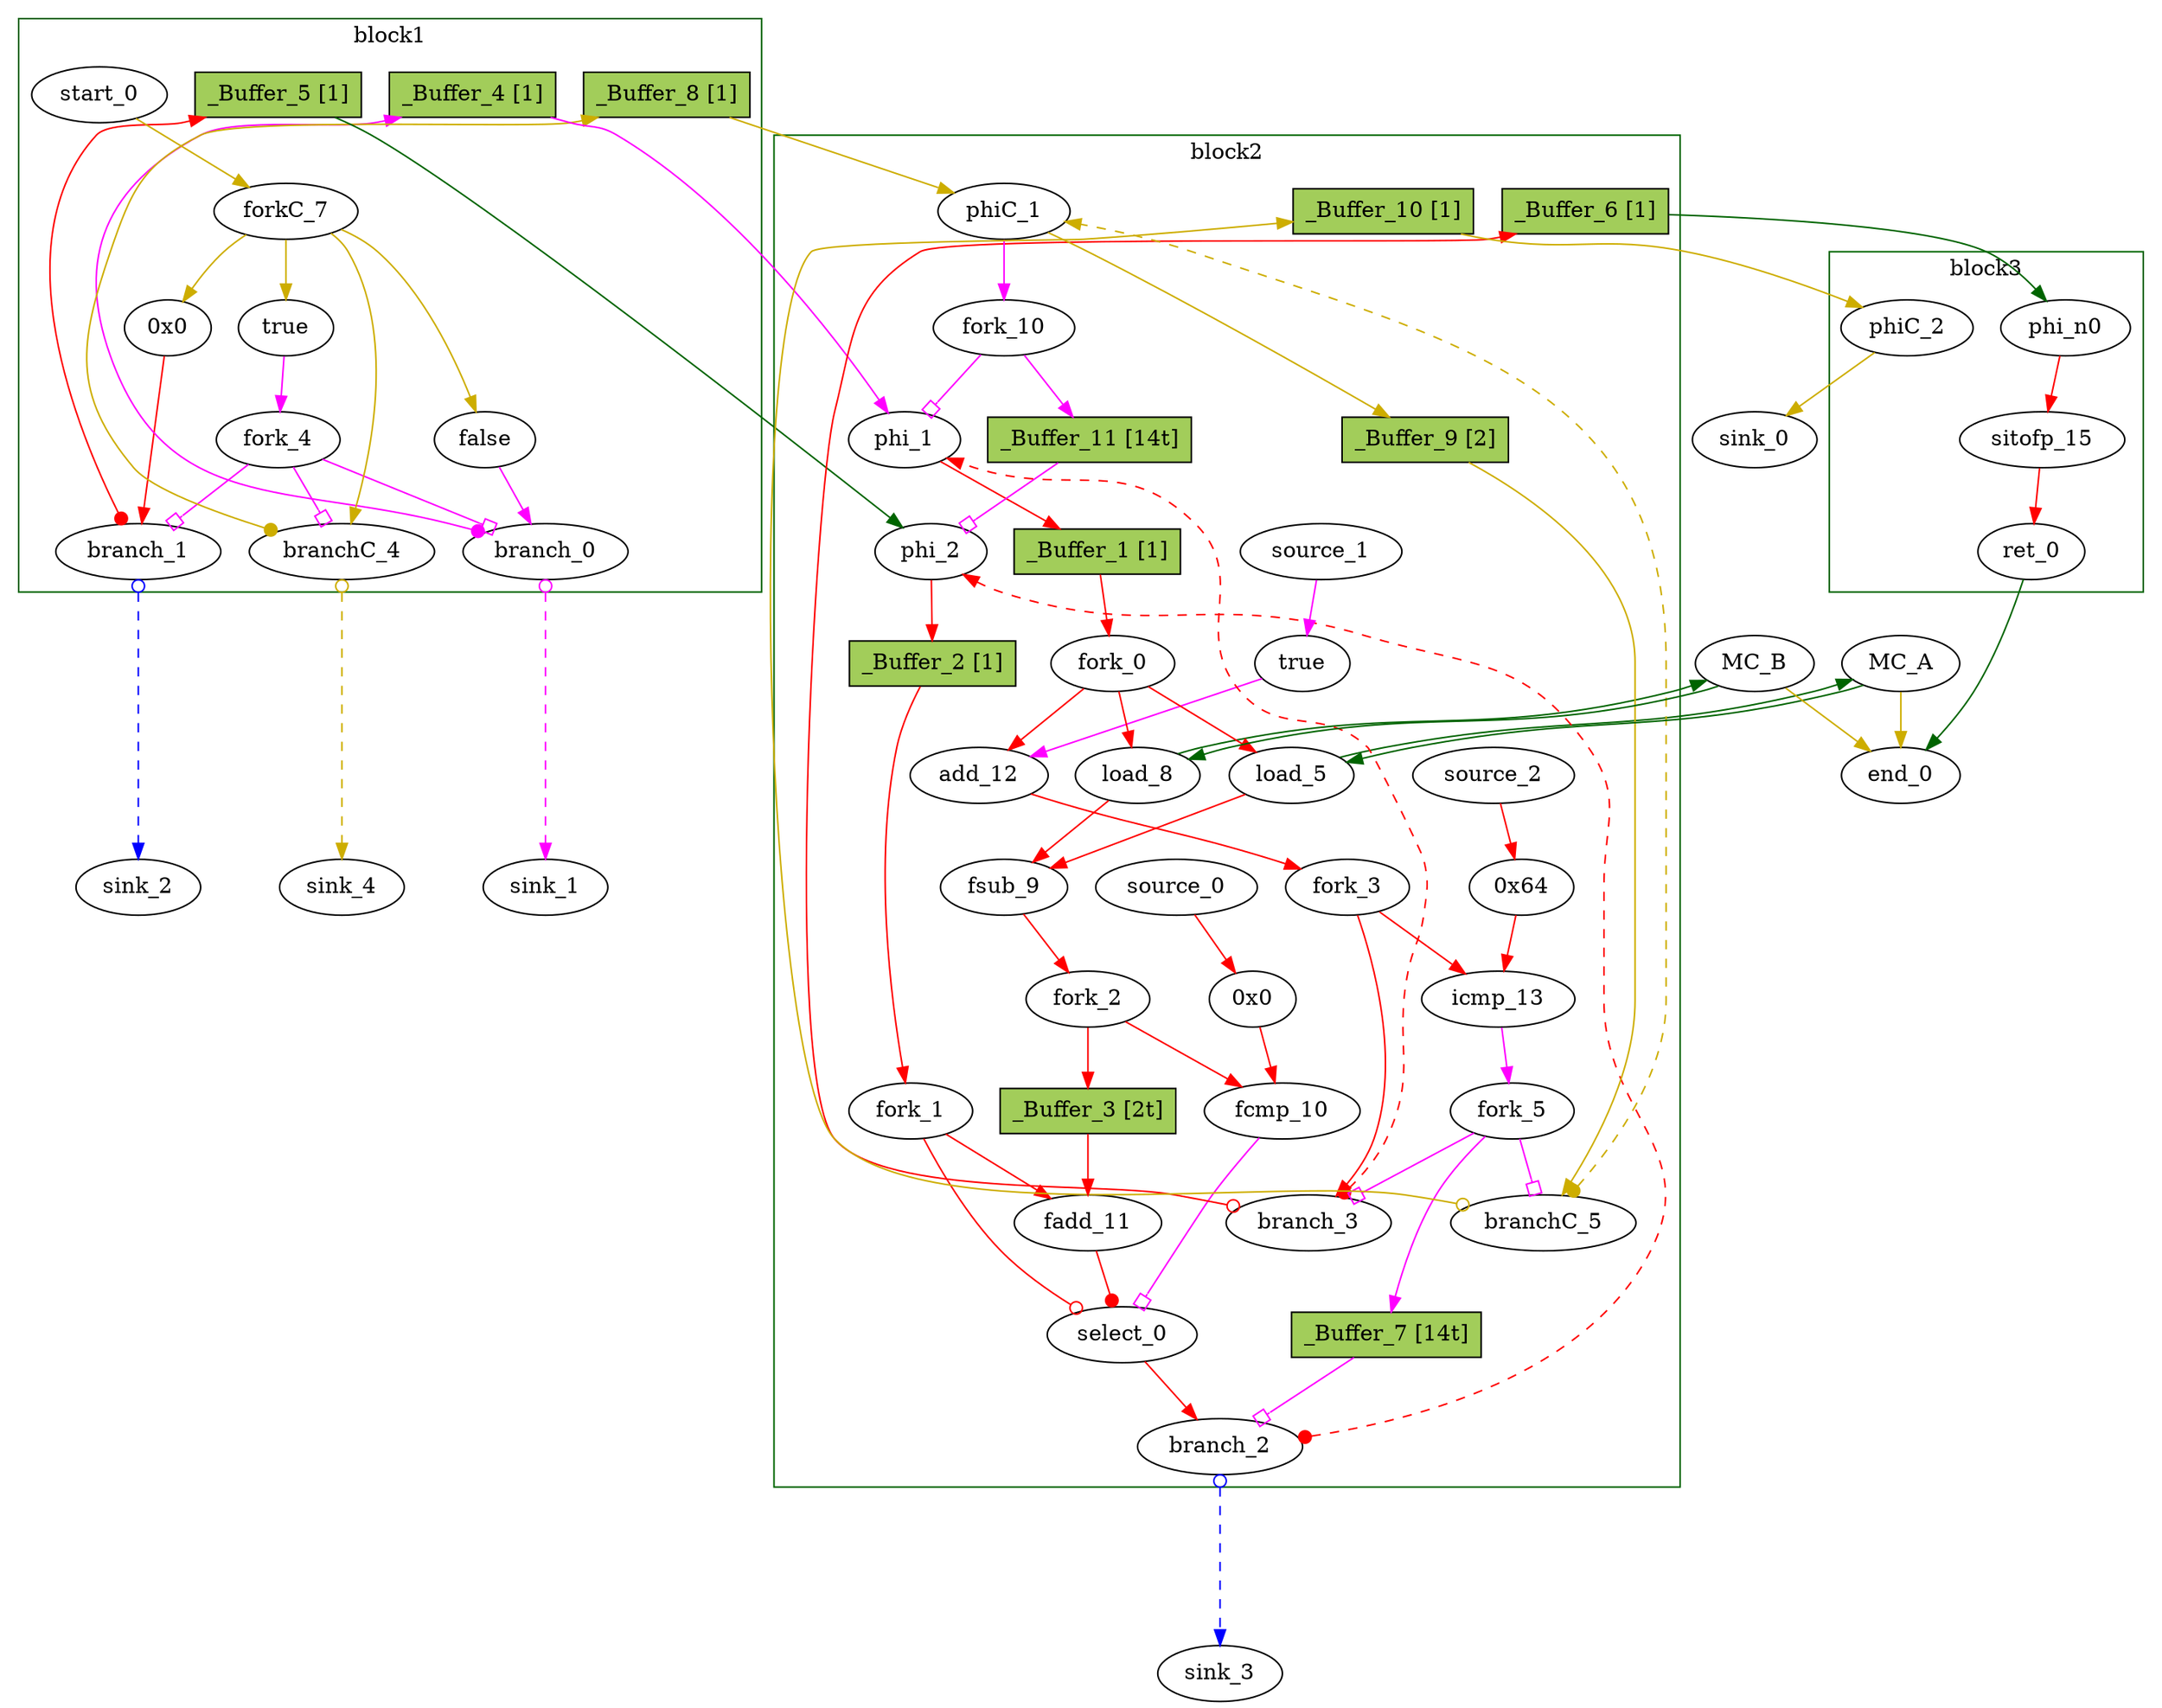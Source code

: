 // Number of blocks: 58
// Number of channels: 87
Digraph G {

  // Blocks
subgraph cluster_1 {
color = "darkgreen"
label = "block1"
  brCst_block1 [type=Constant, in="in1:1", out="out1:1", bbID = 1, value="0x1", label=true,  shape=oval];
  cst_0 [type=Constant, in="in1:1", out="out1:1", bbID = 1, value="0x0", label=false,  shape=oval];
  cst_1 [type=Constant, in="in1:32", out="out1:32", bbID = 1, value="0x0", label="0x0",  shape=oval];
  branch_0 [type=Branch, in="in1:1 in2?:1", out="out1+:1 out2-:1", bbID = 1,  shape=oval];
  branch_1 [type=Branch, in="in1:32 in2?:1", out="out1+:32 out2-:32", bbID = 1,  shape=oval];
  fork_4 [type=Fork, in="in1:1", out="out1:1 out2:1 out3:1", bbID = 1,  shape=oval];
  start_0 [type=Entry, in="in1:0", out="out1:0", bbID = 1,  shape=oval];
  forkC_7 [type=Fork, in="in1:0", out="out1:0 out2:0 out3:0 out4:0", bbID = 1,  shape=oval];
  branchC_4 [type=Branch, in="in1:0 in2?:1", out="out1+:0 out2-:0", bbID = 1,  shape=oval];
  _Buffer_4 [type=Buffer, in="in1:1", out="out1:1", bbID = 1, slots=1, transparent=false, label="_Buffer_4 [1]",  shape=box, style=filled, fillcolor=darkolivegreen3, height = 0.4];
  _Buffer_5 [type=Buffer, in="in1:32", out="out1:32", bbID = 1, slots=1, transparent=false, label="_Buffer_5 [1]",  shape=box, style=filled, fillcolor=darkolivegreen3, height = 0.4];
  _Buffer_8 [type=Buffer, in="in1:0", out="out1:0", bbID = 1, slots=1, transparent=false, label="_Buffer_8 [1]",  shape=box, style=filled, fillcolor=darkolivegreen3, height = 0.4];
}
subgraph cluster_2 {
color = "darkgreen"
label = "block2"
  phi_1 [type=Mux, in="in1?:1 in2:7 in3:7", out="out1:7", delay=0.366, bbID = 2,  shape=oval];
  phi_2 [type=Mux, in="in1?:1 in2:32 in3:32", out="out1:32", delay=0.366, bbID = 2, retimingDiff=14,  shape=oval];
  load_5 [type=Operator, in="in1:32 in2:7", out="out1:32 out2:7", op = "mc_load_op", latency=2, bbID = 2, portID = 0, offset = 0, retimingDiff=2,  shape=oval];
  load_8 [type=Operator, in="in1:32 in2:7", out="out1:32 out2:7", op = "mc_load_op", latency=2, bbID = 2, portID = 0, offset = 0, retimingDiff=2,  shape=oval];
  fsub_9 [type=Operator, in="in1:32 in2:32", out="out1:32", op = "fsub_op", delay=0.966, latency=10, bbID = 2, retimingDiff=10,  shape=oval];
  cst_2 [type=Constant, in="in1:32", out="out1:32", bbID = 2, value="0x0", label="0x0", retimingDiff=13,  shape=oval];
  fcmp_10 [type=Operator, in="in1:32 in2:32", out="out1:1", op = "fcmp_oge_op", delay=0.966, latency=2, bbID = 2, retimingDiff=2,  shape=oval];
  fadd_11 [type=Operator, in="in1:32 in2:32", out="out1:32", op = "fadd_op", delay=0.966, latency=10, bbID = 2, retimingDiff=10,  shape=oval];
  select_0 [type=Operator, in="in1?:1 in2+:32 in3-:32", out="out1:32", op = "select_op", bbID = 2, retimingDiff=15,  shape=oval];
  cst_3 [type=Constant, in="in1:1", out="out1:1", bbID = 2, value="0x1", label=true, retimingDiff=1,  shape=oval];
  add_12 [type=Operator, in="in1:7 in2:7", out="out1:7", op = "add_op", delay=1.693, bbID = 2, retimingDiff=1,  shape=oval];
  cst_4 [type=Constant, in="in1:7", out="out1:7", bbID = 2, value="0x64", label="0x64", retimingDiff=1,  shape=oval];
  icmp_13 [type=Operator, in="in1:7 in2:7", out="out1:1", op = "icmp_ult_op", delay=1.53, bbID = 2, retimingDiff=1,  shape=oval];
  fork_0 [type=Fork, in="in1:7", out="out1:7 out2:7 out3:7", bbID = 2, retimingDiff=1,  shape=oval];
  fork_1 [type=Fork, in="in1:32", out="out1:32 out2:32", bbID = 2, retimingDiff=15,  shape=oval];
  fork_2 [type=Fork, in="in1:32", out="out1:32 out2:32", bbID = 2, retimingDiff=13,  shape=oval];
  fork_3 [type=Fork, in="in1:7", out="out1:7 out2:7", bbID = 2, retimingDiff=1,  shape=oval];
  branch_2 [type=Branch, in="in1:32 in2?:1", out="out1+:32 out2-:32", bbID = 2, retimingDiff=15,  shape=oval];
  branch_3 [type=Branch, in="in1:7 in2?:1", out="out1+:7 out2-:7", bbID = 2, retimingDiff=1,  shape=oval];
  fork_5 [type=Fork, in="in1:1", out="out1:1 out2:1 out3:1", bbID = 2, retimingDiff=1,  shape=oval];
  phiC_1 [type=CntrlMerge, in="in1:0 in2:0", out="out1:0 out2?:1", delay=0.166, bbID = 2,  shape=oval];
  branchC_5 [type=Branch, in="in1:0 in2?:1", out="out1+:0 out2-:0", bbID = 2, retimingDiff=1,  shape=oval];
  source_0 [type=Source, out="out1:32", bbID = 2, retimingDiff=13,  shape=oval];
  source_1 [type=Source, out="out1:1", bbID = 2, retimingDiff=1,  shape=oval];
  source_2 [type=Source, out="out1:7", bbID = 2, retimingDiff=1,  shape=oval];
  fork_10 [type=Fork, in="in1:1", out="out1:1 out2:1", bbID = 2,  shape=oval];
  _Buffer_1 [type=Buffer, in="in1:7", out="out1:7", bbID = 2, slots=1, transparent=false, label="_Buffer_1 [1]",  shape=box, style=filled, fillcolor=darkolivegreen3, height = 0.4];
  _Buffer_2 [type=Buffer, in="in1:32", out="out1:32", bbID = 2, slots=1, transparent=false, label="_Buffer_2 [1]",  shape=box, style=filled, fillcolor=darkolivegreen3, height = 0.4];
  _Buffer_3 [type=Buffer, in="in1:32", out="out1:32", bbID = 2, slots=2, transparent=true, label="_Buffer_3 [2t]",  shape=box, style=filled, fillcolor=darkolivegreen3, height = 0.4];
  _Buffer_6 [type=Buffer, in="in1:7", out="out1:7", bbID = 2, slots=1, transparent=false, label="_Buffer_6 [1]",  shape=box, style=filled, fillcolor=darkolivegreen3, height = 0.4];
  _Buffer_7 [type=Buffer, in="in1:1", out="out1:1", bbID = 2, slots=14, transparent=true, label="_Buffer_7 [14t]",  shape=box, style=filled, fillcolor=darkolivegreen3, height = 0.4];
  _Buffer_9 [type=Buffer, in="in1:0", out="out1:0", bbID = 2, slots=2, transparent=false, label="_Buffer_9 [2]",  shape=box, style=filled, fillcolor=darkolivegreen3, height = 0.4];
  _Buffer_10 [type=Buffer, in="in1:0", out="out1:0", bbID = 2, slots=1, transparent=false, label="_Buffer_10 [1]",  shape=box, style=filled, fillcolor=darkolivegreen3, height = 0.4];
  _Buffer_11 [type=Buffer, in="in1:1", out="out1:1", bbID = 2, slots=14, transparent=true, label="_Buffer_11 [14t]",  shape=box, style=filled, fillcolor=darkolivegreen3, height = 0.4];
}
subgraph cluster_3 {
color = "darkgreen"
label = "block3"
  sitofp_15 [type=Operator, in="in1:32", out="out1:32", op = "sitofp_op", bbID = 3,  shape=oval];
  ret_0 [type=Operator, in="in1:32", out="out1:32", op = "ret_op", bbID = 3,  shape=oval];
  phi_n0 [type=Merge, in="in1:7", out="out1:7", bbID = 3,  shape=oval];
  phiC_2 [type=Merge, in="in1:0", out="out1:0", delay=0.166, bbID = 3,  shape=oval];
}
  MC_A [type=MC, in="in1:7*l0a", out="out1:32*l0d out2:0*e", bbID = 0, memory = "A", bbcount = 0, ldcount = 1, stcount = 0, ];
  MC_B [type=MC, in="in1:7*l0a", out="out1:32*l0d out2:0*e", bbID = 0, memory = "B", bbcount = 0, ldcount = 1, stcount = 0, ];
  end_0 [type=Exit, in="in1:0*e in2:0*e in3:32", out="out1:32", bbID = 0,  shape=oval];
  sink_0 [type=Sink, in="in1:0", bbID = 0,  shape=oval];
  sink_1 [type=Sink, in="in1:1", bbID = 0,  shape=oval];
  sink_2 [type=Sink, in="in1:32", bbID = 0,  shape=oval];
  sink_3 [type=Sink, in="in1:32", bbID = 0,  shape=oval];
  sink_4 [type=Sink, in="in1:0", bbID = 0,  shape=oval];

  // Channels
  brCst_block1 -> fork_4 [from=out1, to=in1, arrowhead=normal, color=magenta];
  cst_0 -> branch_0 [from=out1, to=in1, arrowhead=normal, color=magenta];
  phi_1 -> _Buffer_1 [from=out1, to=in1, arrowhead=normal, color=red];
  cst_1 -> branch_1 [from=out1, to=in1, arrowhead=normal, color=red];
  phi_2 -> _Buffer_2 [from=out1, to=in1, arrowhead=normal, color=red];
  load_5 -> fsub_9 [from=out1, to=in1, arrowhead=normal, color=red];
  load_5 -> MC_A [from=out2, to=in1, arrowhead=normal, color=darkgreen];
  load_8 -> fsub_9 [from=out1, to=in2, arrowhead=normal, color=red];
  load_8 -> MC_B [from=out2, to=in1, arrowhead=normal, color=darkgreen];
  fsub_9 -> fork_2 [from=out1, to=in1, arrowhead=normal, color=red];
  cst_2 -> fcmp_10 [from=out1, to=in2, arrowhead=normal, color=red];
  fcmp_10 -> select_0 [from=out1, to=in1, arrowhead=obox, color=magenta];
  fadd_11 -> select_0 [from=out1, to=in2, arrowhead=dot, color=red];
  select_0 -> branch_2 [from=out1, to=in1, arrowhead=normal, color=red];
  cst_3 -> add_12 [from=out1, to=in2, arrowhead=normal, color=magenta];
  add_12 -> fork_3 [from=out1, to=in1, arrowhead=normal, color=red];
  cst_4 -> icmp_13 [from=out1, to=in2, arrowhead=normal, color=red];
  icmp_13 -> fork_5 [from=out1, to=in1, arrowhead=normal, color=magenta];
  sitofp_15 -> ret_0 [from=out1, to=in1, arrowhead=normal, color=red];
  ret_0 -> end_0 [from=out1, to=in3, arrowhead=normal, color=darkgreen];
  phi_n0 -> sitofp_15 [from=out1, to=in1, arrowhead=normal, color=red];
  fork_0 -> load_5 [from=out2, to=in2, arrowhead=normal, color=red];
  fork_0 -> load_8 [from=out3, to=in2, arrowhead=normal, color=red];
  fork_0 -> add_12 [from=out1, to=in1, arrowhead=normal, color=red];
  fork_1 -> fadd_11 [from=out1, to=in1, arrowhead=normal, color=red];
  fork_1 -> select_0 [from=out2, to=in3, arrowhead=odot, color=red];
  fork_2 -> fcmp_10 [from=out1, to=in1, arrowhead=normal, color=red];
  fork_2 -> _Buffer_3 [from=out2, to=in1, arrowhead=normal, color=red];
  fork_3 -> icmp_13 [from=out1, to=in1, arrowhead=normal, color=red];
  fork_3 -> branch_3 [from=out2, to=in1, arrowhead=normal, color=red];
  branch_0 -> _Buffer_4 [from=out1, to=in1, dir=both, arrowtail=dot, arrowhead=normal, color=magenta, constraint=false];
  branch_0 -> sink_1 [from=out2, to=in1, dir=both, arrowtail=odot, arrowhead=normal, color=magenta, style=dashed, minlen = 3];
  branch_1 -> _Buffer_5 [from=out1, to=in1, dir=both, arrowtail=dot, arrowhead=normal, color=red, constraint=false];
  branch_1 -> sink_2 [from=out2, to=in1, dir=both, arrowtail=odot, arrowhead=normal, color=blue, style=dashed, minlen = 3];
  fork_4 -> branch_0 [from=out2, to=in2, arrowhead=obox, color=magenta];
  fork_4 -> branch_1 [from=out1, to=in2, arrowhead=obox, color=magenta];
  fork_4 -> branchC_4 [from=out3, to=in2, arrowhead=obox, color=magenta];
  branch_2 -> phi_2 [from=out1, to=in3, dir=both, arrowtail=dot, arrowhead=normal, color=red, constraint=false, style=dashed, minlen = 3];
  branch_2 -> sink_3 [from=out2, to=in1, dir=both, arrowtail=odot, arrowhead=normal, color=blue, style=dashed, minlen = 3];
  branch_3 -> phi_1 [from=out1, to=in3, dir=both, arrowtail=dot, arrowhead=normal, color=red, constraint=false, style=dashed, minlen = 3];
  branch_3 -> _Buffer_6 [from=out2, to=in1, dir=both, arrowtail=odot, arrowhead=normal, color=red, constraint=false];
  fork_5 -> _Buffer_7 [from=out2, to=in1, arrowhead=normal, color=magenta];
  fork_5 -> branch_3 [from=out1, to=in2, arrowhead=obox, color=magenta];
  fork_5 -> branchC_5 [from=out3, to=in2, arrowhead=obox, color=magenta];
  MC_A -> load_5 [from=out1, to=in1, arrowhead=normal, color=darkgreen];
  MC_A -> end_0 [from=out2, to=in1, arrowhead=normal, color=gold3];
  MC_B -> load_8 [from=out1, to=in1, arrowhead=normal, color=darkgreen];
  MC_B -> end_0 [from=out2, to=in2, arrowhead=normal, color=gold3];
  start_0 -> forkC_7 [from=out1, to=in1, arrowhead=normal, color=gold3];
  forkC_7 -> brCst_block1 [from=out4, to=in1, arrowhead=normal, color=gold3];
  forkC_7 -> cst_0 [from=out1, to=in1, arrowhead=normal, color=gold3];
  forkC_7 -> cst_1 [from=out2, to=in1, arrowhead=normal, color=gold3];
  forkC_7 -> branchC_4 [from=out3, to=in1, arrowhead=normal, color=gold3];
  branchC_4 -> _Buffer_8 [from=out1, to=in1, dir=both, arrowtail=dot, arrowhead=normal, color=gold3, constraint=false];
  branchC_4 -> sink_4 [from=out2, to=in1, dir=both, arrowtail=odot, arrowhead=normal, color=gold3, style=dashed, minlen = 3];
  phiC_1 -> _Buffer_9 [from=out1, to=in1, arrowhead=normal, color=gold3];
  phiC_1 -> fork_10 [from=out2, to=in1, arrowhead=normal, color=magenta];
  branchC_5 -> phiC_1 [from=out1, to=in2, dir=both, arrowtail=dot, arrowhead=normal, color=gold3, constraint=false, style=dashed, minlen = 3];
  branchC_5 -> _Buffer_10 [from=out2, to=in1, dir=both, arrowtail=odot, arrowhead=normal, color=gold3, constraint=false];
  phiC_2 -> sink_0 [from=out1, to=in1, arrowhead=normal, color=gold3];
  source_0 -> cst_2 [from=out1, to=in1, arrowhead=normal, color=red];
  source_1 -> cst_3 [from=out1, to=in1, arrowhead=normal, color=magenta];
  source_2 -> cst_4 [from=out1, to=in1, arrowhead=normal, color=red];
  fork_10 -> phi_1 [from=out1, to=in1, arrowhead=obox, color=magenta];
  fork_10 -> _Buffer_11 [from=out2, to=in1, arrowhead=normal, color=magenta];
  _Buffer_1 -> fork_0 [from=out1, to=in1, arrowhead=normal, color=red];
  _Buffer_2 -> fork_1 [from=out1, to=in1, arrowhead=normal, color=red];
  _Buffer_3 -> fadd_11 [from=out1, to=in2, arrowhead=normal, color=red];
  _Buffer_4 -> phi_1 [from=out1, to=in2, arrowhead=normal, color=magenta];
  _Buffer_5 -> phi_2 [from=out1, to=in2, arrowhead=normal, color=darkgreen];
  _Buffer_6 -> phi_n0 [from=out1, to=in1, arrowhead=normal, color=darkgreen];
  _Buffer_7 -> branch_2 [from=out1, to=in2, arrowhead=obox, color=magenta];
  _Buffer_8 -> phiC_1 [from=out1, to=in1, arrowhead=normal, color=gold3];
  _Buffer_9 -> branchC_5 [from=out1, to=in1, arrowhead=normal, color=gold3];
  _Buffer_10 -> phiC_2 [from=out1, to=in1, arrowhead=normal, color=gold3];
  _Buffer_11 -> phi_2 [from=out1, to=in1, arrowhead=obox, color=magenta];
}
